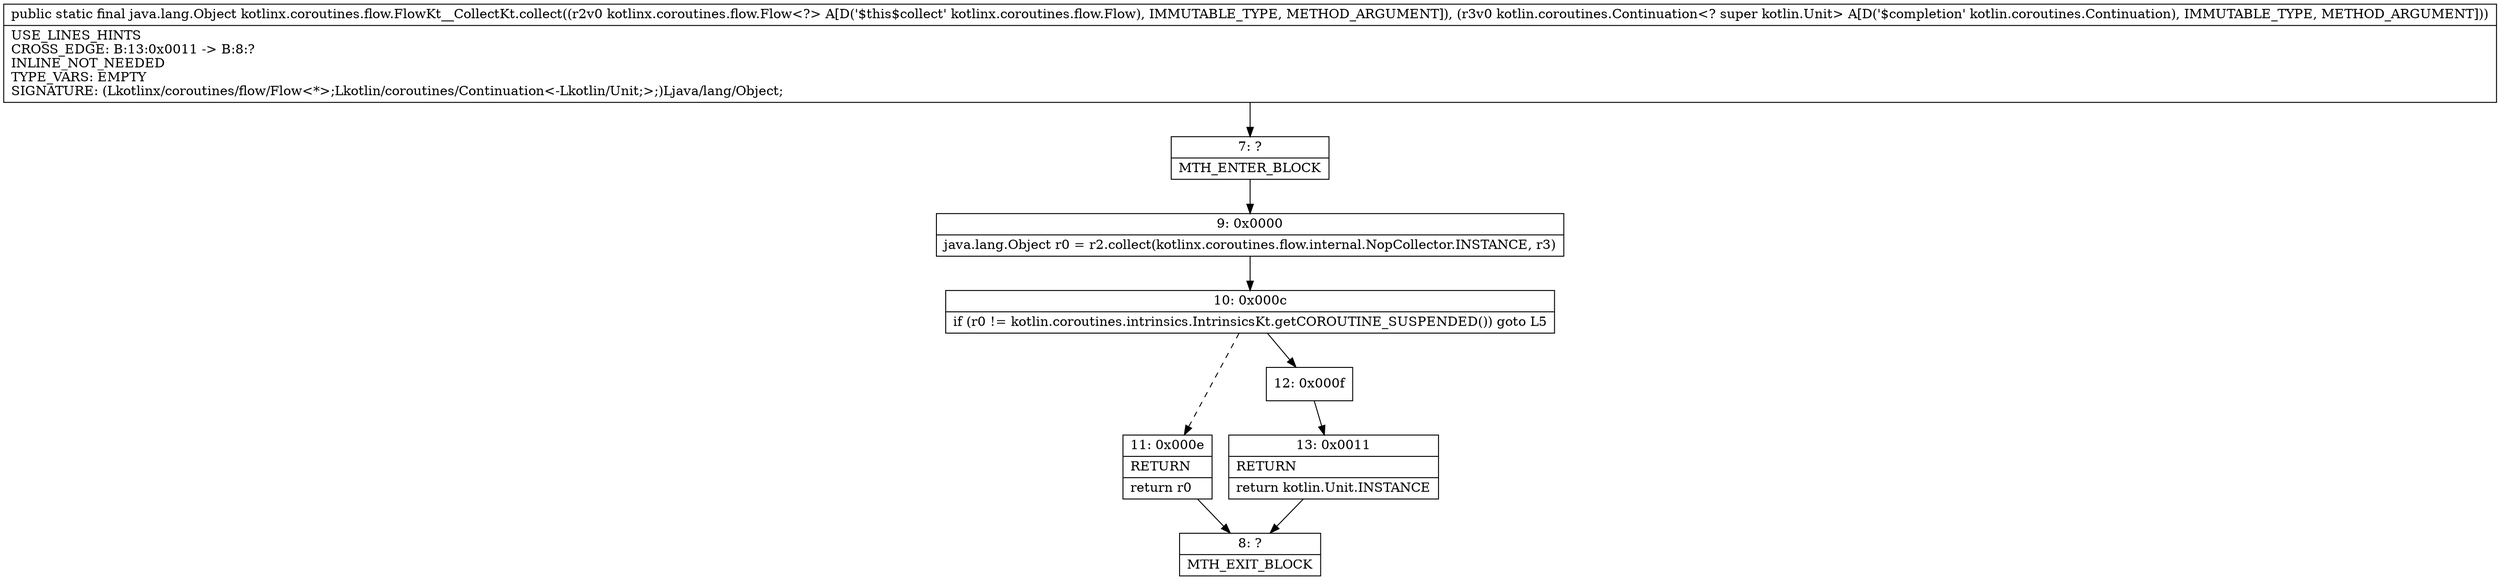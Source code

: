 digraph "CFG forkotlinx.coroutines.flow.FlowKt__CollectKt.collect(Lkotlinx\/coroutines\/flow\/Flow;Lkotlin\/coroutines\/Continuation;)Ljava\/lang\/Object;" {
Node_7 [shape=record,label="{7\:\ ?|MTH_ENTER_BLOCK\l}"];
Node_9 [shape=record,label="{9\:\ 0x0000|java.lang.Object r0 = r2.collect(kotlinx.coroutines.flow.internal.NopCollector.INSTANCE, r3)\l}"];
Node_10 [shape=record,label="{10\:\ 0x000c|if (r0 != kotlin.coroutines.intrinsics.IntrinsicsKt.getCOROUTINE_SUSPENDED()) goto L5\l}"];
Node_11 [shape=record,label="{11\:\ 0x000e|RETURN\l|return r0\l}"];
Node_8 [shape=record,label="{8\:\ ?|MTH_EXIT_BLOCK\l}"];
Node_12 [shape=record,label="{12\:\ 0x000f}"];
Node_13 [shape=record,label="{13\:\ 0x0011|RETURN\l|return kotlin.Unit.INSTANCE\l}"];
MethodNode[shape=record,label="{public static final java.lang.Object kotlinx.coroutines.flow.FlowKt__CollectKt.collect((r2v0 kotlinx.coroutines.flow.Flow\<?\> A[D('$this$collect' kotlinx.coroutines.flow.Flow), IMMUTABLE_TYPE, METHOD_ARGUMENT]), (r3v0 kotlin.coroutines.Continuation\<? super kotlin.Unit\> A[D('$completion' kotlin.coroutines.Continuation), IMMUTABLE_TYPE, METHOD_ARGUMENT]))  | USE_LINES_HINTS\lCROSS_EDGE: B:13:0x0011 \-\> B:8:?\lINLINE_NOT_NEEDED\lTYPE_VARS: EMPTY\lSIGNATURE: (Lkotlinx\/coroutines\/flow\/Flow\<*\>;Lkotlin\/coroutines\/Continuation\<\-Lkotlin\/Unit;\>;)Ljava\/lang\/Object;\l}"];
MethodNode -> Node_7;Node_7 -> Node_9;
Node_9 -> Node_10;
Node_10 -> Node_11[style=dashed];
Node_10 -> Node_12;
Node_11 -> Node_8;
Node_12 -> Node_13;
Node_13 -> Node_8;
}

